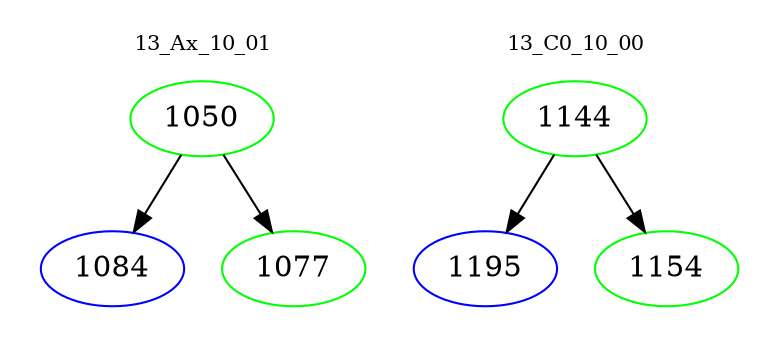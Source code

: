 digraph{
subgraph cluster_0 {
color = white
label = "13_Ax_10_01";
fontsize=10;
T0_1050 [label="1050", color="green"]
T0_1050 -> T0_1084 [color="black"]
T0_1084 [label="1084", color="blue"]
T0_1050 -> T0_1077 [color="black"]
T0_1077 [label="1077", color="green"]
}
subgraph cluster_1 {
color = white
label = "13_C0_10_00";
fontsize=10;
T1_1144 [label="1144", color="green"]
T1_1144 -> T1_1195 [color="black"]
T1_1195 [label="1195", color="blue"]
T1_1144 -> T1_1154 [color="black"]
T1_1154 [label="1154", color="green"]
}
}
